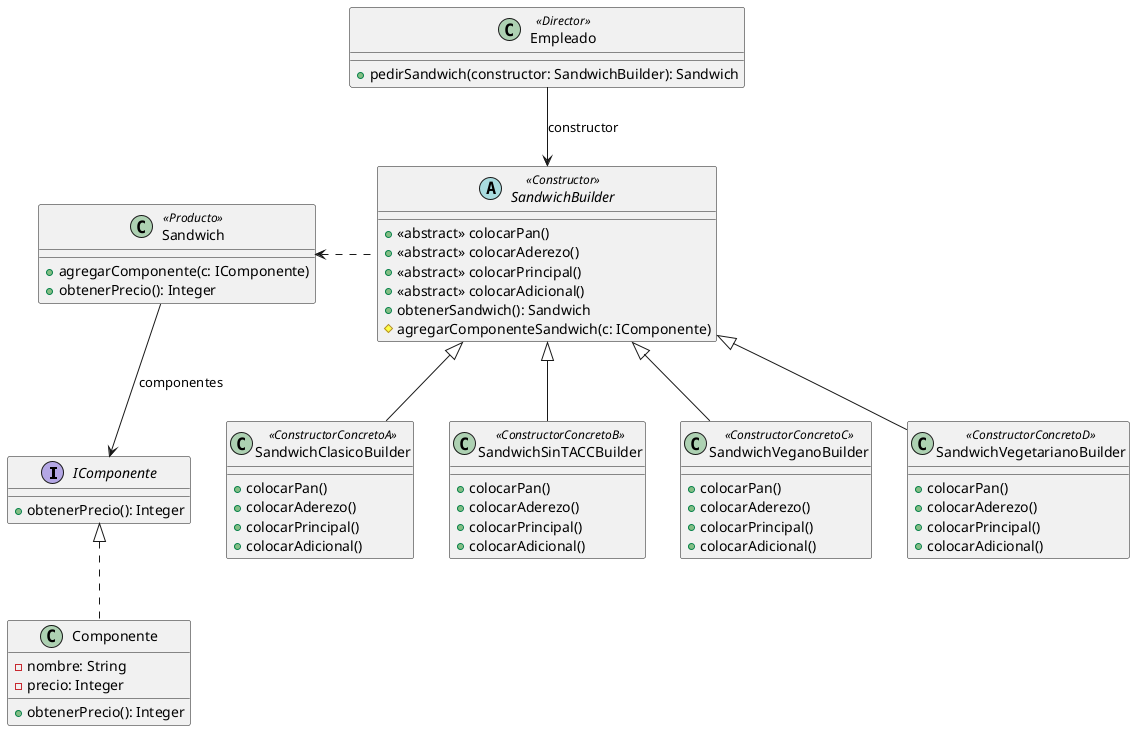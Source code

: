 @startuml
interface IComponente {
+obtenerPrecio(): Integer
}

class Componente implements IComponente {
-nombre: String
-precio: Integer
+obtenerPrecio(): Integer
}

class Empleado <<Director>> {
+pedirSandwich(constructor: SandwichBuilder): Sandwich
}

class Sandwich <<Producto>> {
+agregarComponente(c: IComponente)
+obtenerPrecio(): Integer
}

abstract class SandwichBuilder <<Constructor>> {
+<<abstract>> colocarPan()
+<<abstract>> colocarAderezo()
+<<abstract>> colocarPrincipal()
+<<abstract>> colocarAdicional()
+obtenerSandwich(): Sandwich
#agregarComponenteSandwich(c: IComponente)
}

class SandwichClasicoBuilder <<ConstructorConcretoA>> {
+colocarPan()
+colocarAderezo()
+colocarPrincipal()
+colocarAdicional()
}

class SandwichSinTACCBuilder <<ConstructorConcretoB>> {
+colocarPan()
+colocarAderezo()
+colocarPrincipal()
+colocarAdicional()
}

class SandwichVeganoBuilder <<ConstructorConcretoC>> {
+colocarPan()
+colocarAderezo()
+colocarPrincipal()
+colocarAdicional()
}

class SandwichVegetarianoBuilder <<ConstructorConcretoD>> {
+colocarPan()
+colocarAderezo()
+colocarPrincipal()
+colocarAdicional()
}

SandwichBuilder <|-- SandwichClasicoBuilder

SandwichBuilder <|-- SandwichSinTACCBuilder

SandwichBuilder <|-- SandwichVeganoBuilder

SandwichBuilder <|-- SandwichVegetarianoBuilder

Sandwich --> IComponente : componentes

Empleado --> SandwichBuilder : constructor

SandwichBuilder .left.> Sandwich

@enduml
